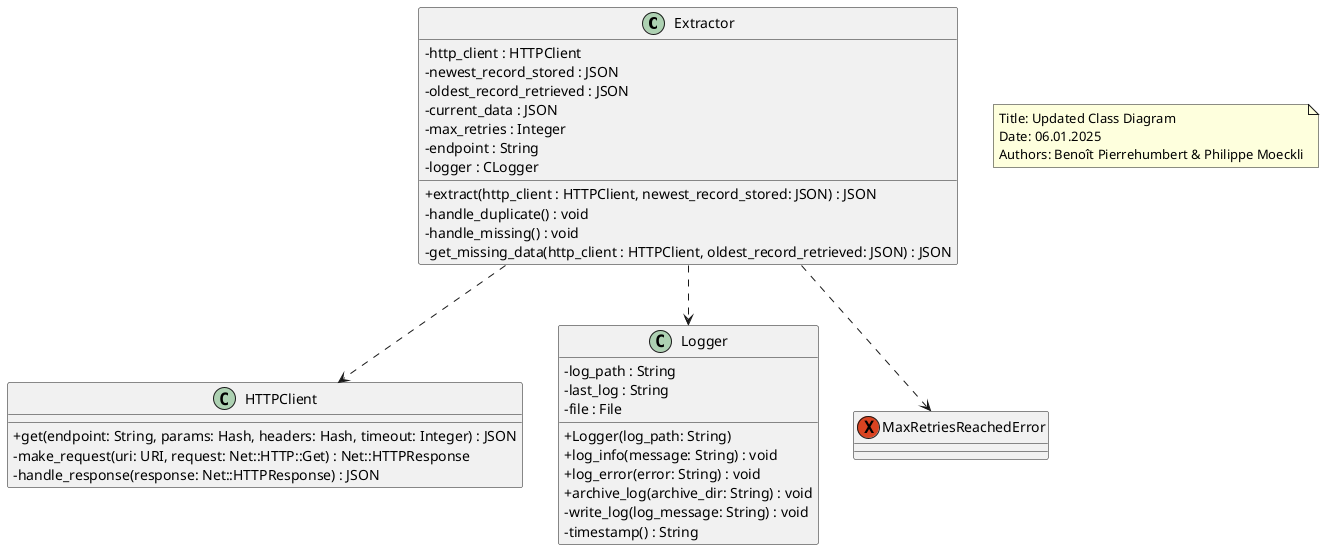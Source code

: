 @startuml

skinparam classAttributeIconSize 0

class Extractor {
  - http_client : HTTPClient
  - newest_record_stored : JSON
  - oldest_record_retrieved : JSON
  - current_data : JSON
  - max_retries : Integer
  - endpoint : String
  - logger : CLogger
  + extract(http_client : HTTPClient, newest_record_stored: JSON) : JSON
  - handle_duplicate() : void
  - handle_missing() : void
  - get_missing_data(http_client : HTTPClient, oldest_record_retrieved: JSON) : JSON
}

class HTTPClient {
  + get(endpoint: String, params: Hash, headers: Hash, timeout: Integer) : JSON
  - make_request(uri: URI, request: Net::HTTP::Get) : Net::HTTPResponse
  - handle_response(response: Net::HTTPResponse) : JSON
}

class Logger {
  - log_path : String
  - last_log : String
  - file : File
  + Logger(log_path: String)
  + log_info(message: String) : void
  + log_error(error: String) : void
  + archive_log(archive_dir: String) : void
  - write_log(log_message: String) : void
  - timestamp() : String
}

Exception MaxRetriesReachedError {}

Extractor ..> HTTPClient
Extractor ..> Logger
Extractor ..> MaxRetriesReachedError

note as N1
  Title: Updated Class Diagram
  Date: 06.01.2025
  Authors: Benoît Pierrehumbert & Philippe Moeckli
end note

@enduml

